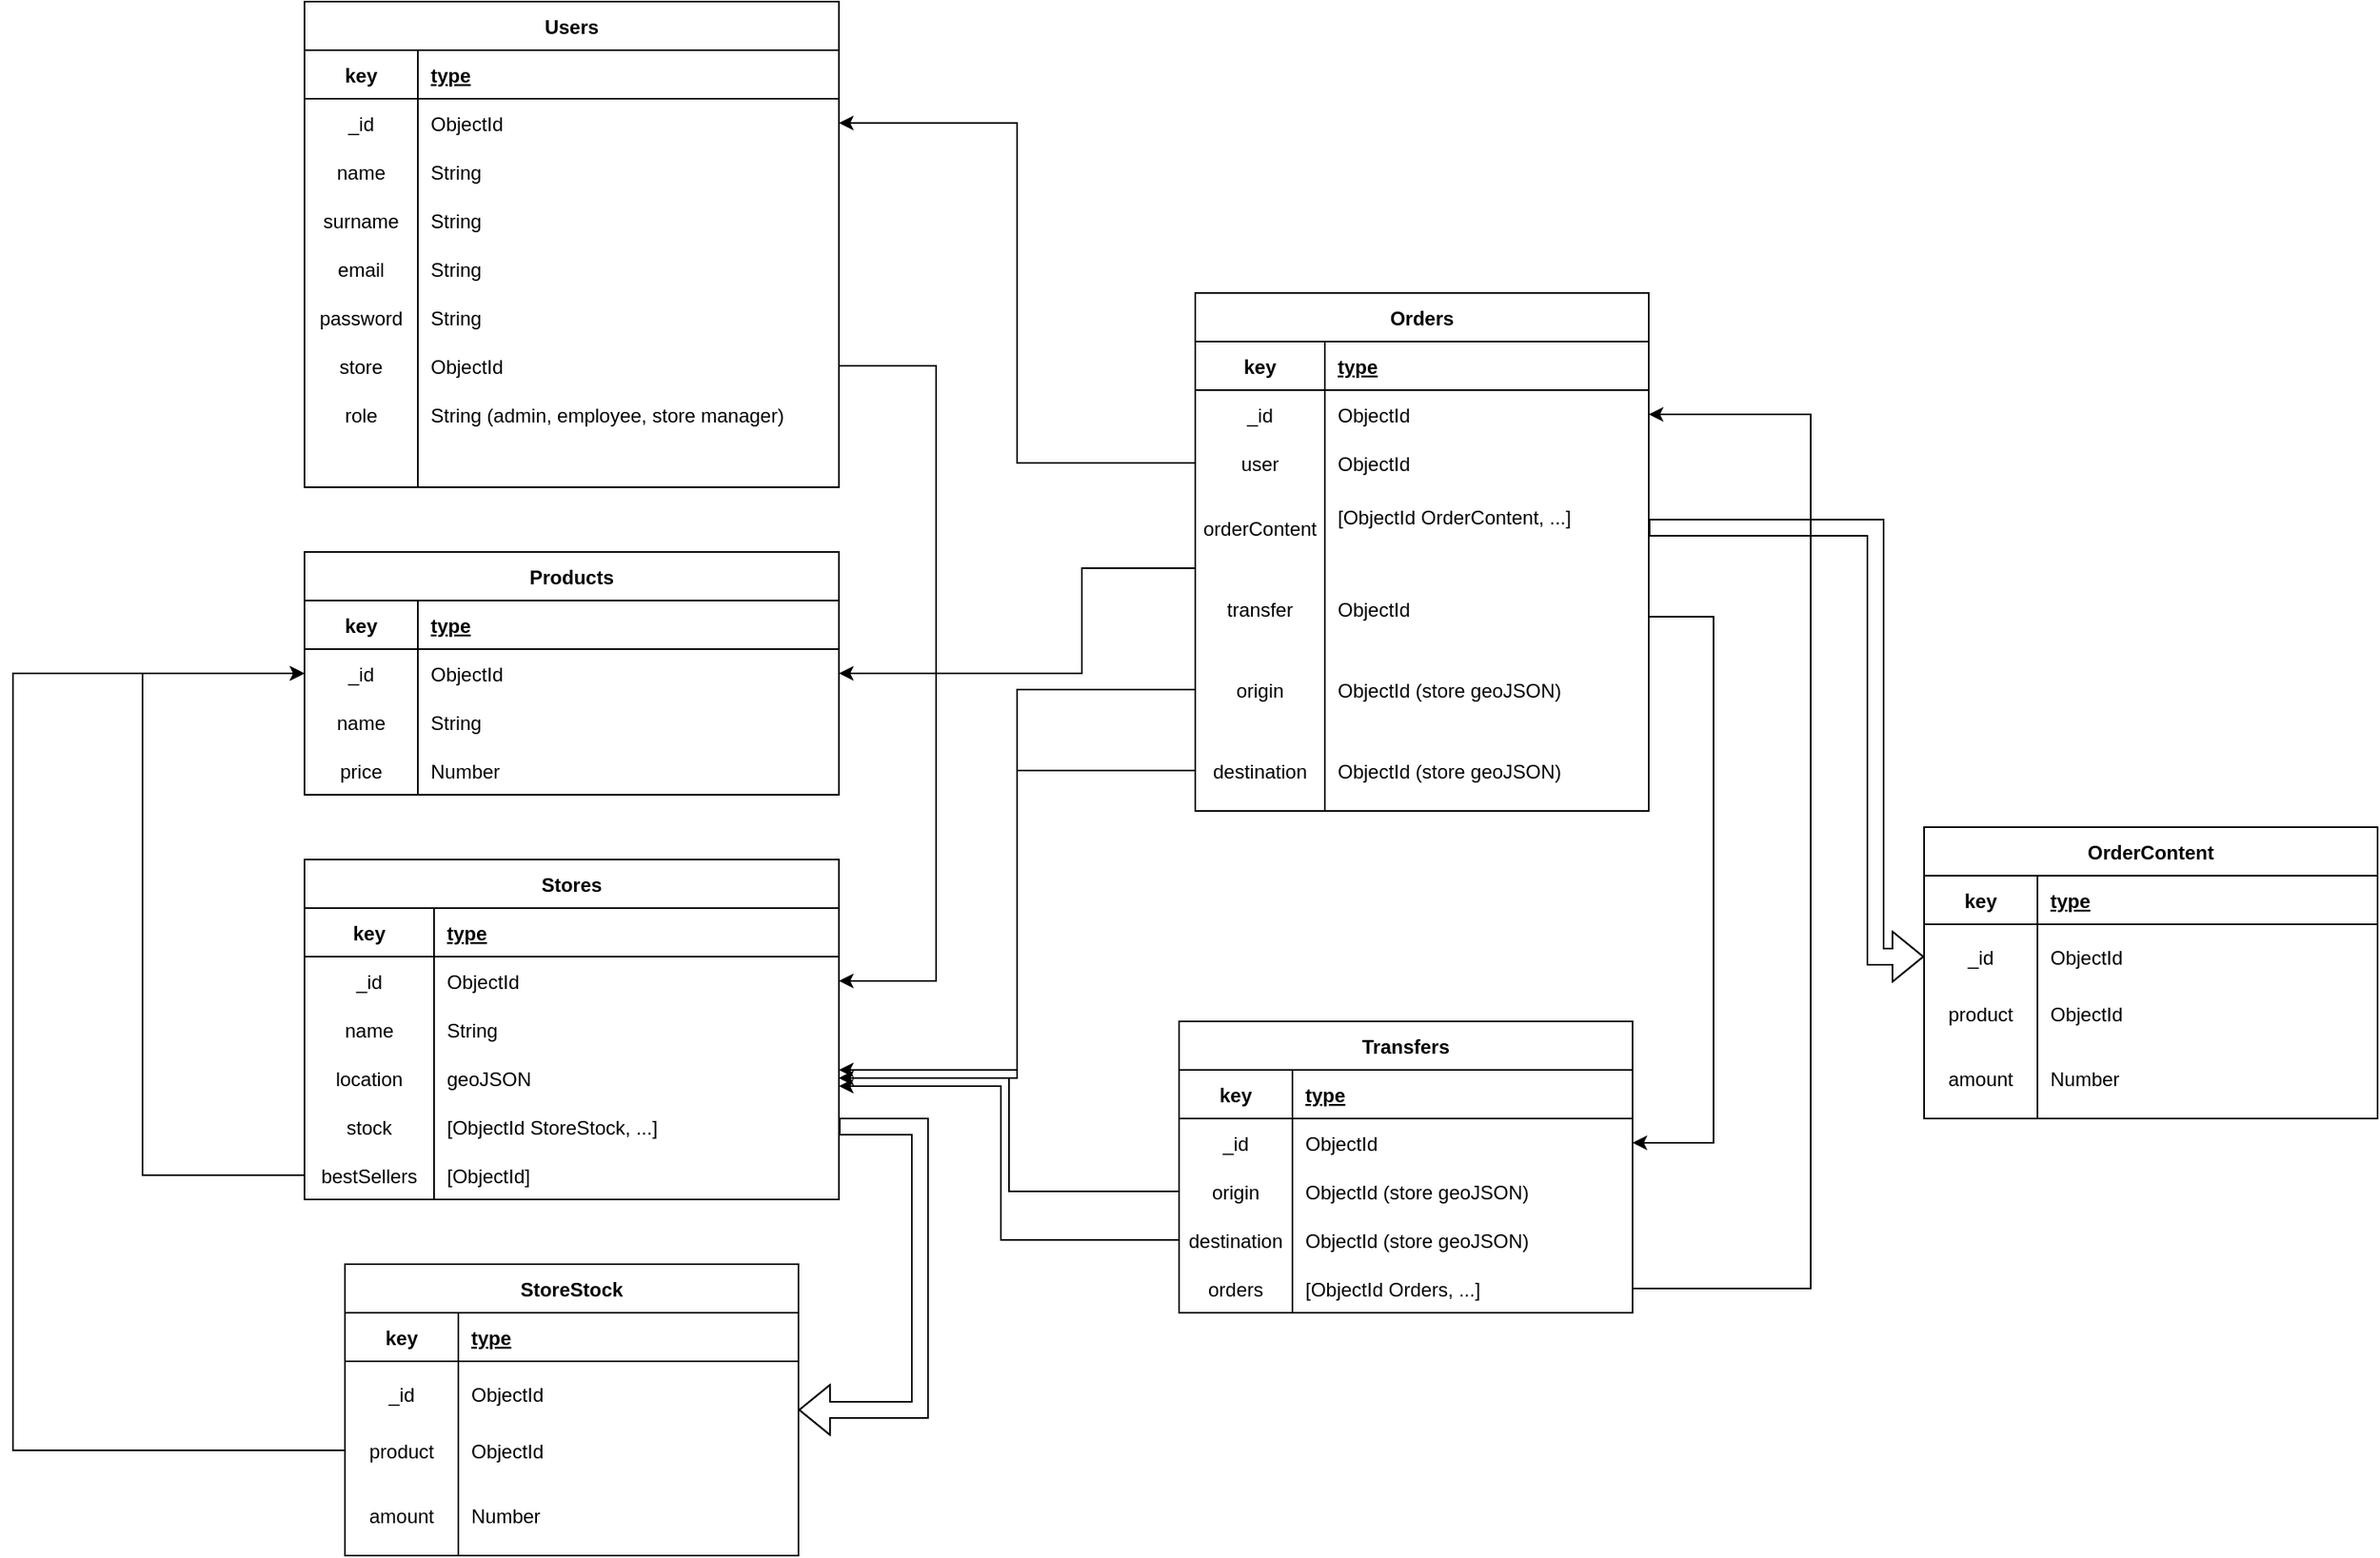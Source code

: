 <mxfile version="16.5.4" type="github">
  <diagram id="SpMdhLTwy9omnsxfasrv" name="Page-1">
    <mxGraphModel dx="1586" dy="1881" grid="1" gridSize="10" guides="1" tooltips="1" connect="1" arrows="1" fold="1" page="1" pageScale="1" pageWidth="1169" pageHeight="827" math="0" shadow="0">
      <root>
        <mxCell id="0" />
        <mxCell id="1" parent="0" />
        <mxCell id="GjSINcLnEcQZs0mC8xLT-1" value="Products" style="shape=table;startSize=30;container=1;collapsible=1;childLayout=tableLayout;fixedRows=1;rowLines=0;fontStyle=1;align=center;resizeLast=1;" parent="1" vertex="1">
          <mxGeometry x="270" y="330" width="330" height="150" as="geometry" />
        </mxCell>
        <mxCell id="GjSINcLnEcQZs0mC8xLT-2" value="" style="shape=tableRow;horizontal=0;startSize=0;swimlaneHead=0;swimlaneBody=0;fillColor=none;collapsible=0;dropTarget=0;points=[[0,0.5],[1,0.5]];portConstraint=eastwest;top=0;left=0;right=0;bottom=1;" parent="GjSINcLnEcQZs0mC8xLT-1" vertex="1">
          <mxGeometry y="30" width="330" height="30" as="geometry" />
        </mxCell>
        <mxCell id="GjSINcLnEcQZs0mC8xLT-3" value="key" style="shape=partialRectangle;connectable=0;fillColor=none;top=0;left=0;bottom=0;right=0;fontStyle=1;overflow=hidden;" parent="GjSINcLnEcQZs0mC8xLT-2" vertex="1">
          <mxGeometry width="70" height="30" as="geometry">
            <mxRectangle width="70" height="30" as="alternateBounds" />
          </mxGeometry>
        </mxCell>
        <mxCell id="GjSINcLnEcQZs0mC8xLT-4" value="type" style="shape=partialRectangle;connectable=0;fillColor=none;top=0;left=0;bottom=0;right=0;align=left;spacingLeft=6;fontStyle=5;overflow=hidden;" parent="GjSINcLnEcQZs0mC8xLT-2" vertex="1">
          <mxGeometry x="70" width="260" height="30" as="geometry">
            <mxRectangle width="260" height="30" as="alternateBounds" />
          </mxGeometry>
        </mxCell>
        <mxCell id="GjSINcLnEcQZs0mC8xLT-11" value="" style="shape=tableRow;horizontal=0;startSize=0;swimlaneHead=0;swimlaneBody=0;fillColor=none;collapsible=0;dropTarget=0;points=[[0,0.5],[1,0.5]];portConstraint=eastwest;top=0;left=0;right=0;bottom=0;" parent="GjSINcLnEcQZs0mC8xLT-1" vertex="1">
          <mxGeometry y="60" width="330" height="30" as="geometry" />
        </mxCell>
        <mxCell id="GjSINcLnEcQZs0mC8xLT-12" value="_id" style="shape=partialRectangle;connectable=0;fillColor=none;top=0;left=0;bottom=0;right=0;editable=1;overflow=hidden;" parent="GjSINcLnEcQZs0mC8xLT-11" vertex="1">
          <mxGeometry width="70" height="30" as="geometry">
            <mxRectangle width="70" height="30" as="alternateBounds" />
          </mxGeometry>
        </mxCell>
        <mxCell id="GjSINcLnEcQZs0mC8xLT-13" value="ObjectId" style="shape=partialRectangle;connectable=0;fillColor=none;top=0;left=0;bottom=0;right=0;align=left;spacingLeft=6;overflow=hidden;" parent="GjSINcLnEcQZs0mC8xLT-11" vertex="1">
          <mxGeometry x="70" width="260" height="30" as="geometry">
            <mxRectangle width="260" height="30" as="alternateBounds" />
          </mxGeometry>
        </mxCell>
        <mxCell id="GjSINcLnEcQZs0mC8xLT-5" value="" style="shape=tableRow;horizontal=0;startSize=0;swimlaneHead=0;swimlaneBody=0;fillColor=none;collapsible=0;dropTarget=0;points=[[0,0.5],[1,0.5]];portConstraint=eastwest;top=0;left=0;right=0;bottom=0;" parent="GjSINcLnEcQZs0mC8xLT-1" vertex="1">
          <mxGeometry y="90" width="330" height="30" as="geometry" />
        </mxCell>
        <mxCell id="GjSINcLnEcQZs0mC8xLT-6" value="name" style="shape=partialRectangle;connectable=0;fillColor=none;top=0;left=0;bottom=0;right=0;editable=1;overflow=hidden;" parent="GjSINcLnEcQZs0mC8xLT-5" vertex="1">
          <mxGeometry width="70" height="30" as="geometry">
            <mxRectangle width="70" height="30" as="alternateBounds" />
          </mxGeometry>
        </mxCell>
        <mxCell id="GjSINcLnEcQZs0mC8xLT-7" value="String" style="shape=partialRectangle;connectable=0;fillColor=none;top=0;left=0;bottom=0;right=0;align=left;spacingLeft=6;overflow=hidden;" parent="GjSINcLnEcQZs0mC8xLT-5" vertex="1">
          <mxGeometry x="70" width="260" height="30" as="geometry">
            <mxRectangle width="260" height="30" as="alternateBounds" />
          </mxGeometry>
        </mxCell>
        <mxCell id="GjSINcLnEcQZs0mC8xLT-8" value="" style="shape=tableRow;horizontal=0;startSize=0;swimlaneHead=0;swimlaneBody=0;fillColor=none;collapsible=0;dropTarget=0;points=[[0,0.5],[1,0.5]];portConstraint=eastwest;top=0;left=0;right=0;bottom=0;" parent="GjSINcLnEcQZs0mC8xLT-1" vertex="1">
          <mxGeometry y="120" width="330" height="30" as="geometry" />
        </mxCell>
        <mxCell id="GjSINcLnEcQZs0mC8xLT-9" value="price" style="shape=partialRectangle;connectable=0;fillColor=none;top=0;left=0;bottom=0;right=0;editable=1;overflow=hidden;" parent="GjSINcLnEcQZs0mC8xLT-8" vertex="1">
          <mxGeometry width="70" height="30" as="geometry">
            <mxRectangle width="70" height="30" as="alternateBounds" />
          </mxGeometry>
        </mxCell>
        <mxCell id="GjSINcLnEcQZs0mC8xLT-10" value="Number" style="shape=partialRectangle;connectable=0;fillColor=none;top=0;left=0;bottom=0;right=0;align=left;spacingLeft=6;overflow=hidden;" parent="GjSINcLnEcQZs0mC8xLT-8" vertex="1">
          <mxGeometry x="70" width="260" height="30" as="geometry">
            <mxRectangle width="260" height="30" as="alternateBounds" />
          </mxGeometry>
        </mxCell>
        <mxCell id="GjSINcLnEcQZs0mC8xLT-28" value="Stores" style="shape=table;startSize=30;container=1;collapsible=1;childLayout=tableLayout;fixedRows=1;rowLines=0;fontStyle=1;align=center;resizeLast=1;" parent="1" vertex="1">
          <mxGeometry x="270" y="520" width="330" height="210" as="geometry" />
        </mxCell>
        <mxCell id="GjSINcLnEcQZs0mC8xLT-29" value="" style="shape=tableRow;horizontal=0;startSize=0;swimlaneHead=0;swimlaneBody=0;fillColor=none;collapsible=0;dropTarget=0;points=[[0,0.5],[1,0.5]];portConstraint=eastwest;top=0;left=0;right=0;bottom=1;" parent="GjSINcLnEcQZs0mC8xLT-28" vertex="1">
          <mxGeometry y="30" width="330" height="30" as="geometry" />
        </mxCell>
        <mxCell id="GjSINcLnEcQZs0mC8xLT-30" value="key" style="shape=partialRectangle;connectable=0;fillColor=none;top=0;left=0;bottom=0;right=0;fontStyle=1;overflow=hidden;" parent="GjSINcLnEcQZs0mC8xLT-29" vertex="1">
          <mxGeometry width="80.0" height="30" as="geometry">
            <mxRectangle width="80.0" height="30" as="alternateBounds" />
          </mxGeometry>
        </mxCell>
        <mxCell id="GjSINcLnEcQZs0mC8xLT-31" value="type" style="shape=partialRectangle;connectable=0;fillColor=none;top=0;left=0;bottom=0;right=0;align=left;spacingLeft=6;fontStyle=5;overflow=hidden;" parent="GjSINcLnEcQZs0mC8xLT-29" vertex="1">
          <mxGeometry x="80.0" width="250.0" height="30" as="geometry">
            <mxRectangle width="250.0" height="30" as="alternateBounds" />
          </mxGeometry>
        </mxCell>
        <mxCell id="GjSINcLnEcQZs0mC8xLT-41" style="shape=tableRow;horizontal=0;startSize=0;swimlaneHead=0;swimlaneBody=0;fillColor=none;collapsible=0;dropTarget=0;points=[[0,0.5],[1,0.5]];portConstraint=eastwest;top=0;left=0;right=0;bottom=0;" parent="GjSINcLnEcQZs0mC8xLT-28" vertex="1">
          <mxGeometry y="60" width="330" height="30" as="geometry" />
        </mxCell>
        <mxCell id="GjSINcLnEcQZs0mC8xLT-42" value="_id" style="shape=partialRectangle;connectable=0;fillColor=none;top=0;left=0;bottom=0;right=0;editable=1;overflow=hidden;" parent="GjSINcLnEcQZs0mC8xLT-41" vertex="1">
          <mxGeometry width="80.0" height="30" as="geometry">
            <mxRectangle width="80.0" height="30" as="alternateBounds" />
          </mxGeometry>
        </mxCell>
        <mxCell id="GjSINcLnEcQZs0mC8xLT-43" value="ObjectId" style="shape=partialRectangle;connectable=0;fillColor=none;top=0;left=0;bottom=0;right=0;align=left;spacingLeft=6;overflow=hidden;" parent="GjSINcLnEcQZs0mC8xLT-41" vertex="1">
          <mxGeometry x="80.0" width="250.0" height="30" as="geometry">
            <mxRectangle width="250.0" height="30" as="alternateBounds" />
          </mxGeometry>
        </mxCell>
        <mxCell id="GjSINcLnEcQZs0mC8xLT-32" value="" style="shape=tableRow;horizontal=0;startSize=0;swimlaneHead=0;swimlaneBody=0;fillColor=none;collapsible=0;dropTarget=0;points=[[0,0.5],[1,0.5]];portConstraint=eastwest;top=0;left=0;right=0;bottom=0;" parent="GjSINcLnEcQZs0mC8xLT-28" vertex="1">
          <mxGeometry y="90" width="330" height="30" as="geometry" />
        </mxCell>
        <mxCell id="GjSINcLnEcQZs0mC8xLT-33" value="name" style="shape=partialRectangle;connectable=0;fillColor=none;top=0;left=0;bottom=0;right=0;editable=1;overflow=hidden;" parent="GjSINcLnEcQZs0mC8xLT-32" vertex="1">
          <mxGeometry width="80.0" height="30" as="geometry">
            <mxRectangle width="80.0" height="30" as="alternateBounds" />
          </mxGeometry>
        </mxCell>
        <mxCell id="GjSINcLnEcQZs0mC8xLT-34" value="String" style="shape=partialRectangle;connectable=0;fillColor=none;top=0;left=0;bottom=0;right=0;align=left;spacingLeft=6;overflow=hidden;" parent="GjSINcLnEcQZs0mC8xLT-32" vertex="1">
          <mxGeometry x="80.0" width="250.0" height="30" as="geometry">
            <mxRectangle width="250.0" height="30" as="alternateBounds" />
          </mxGeometry>
        </mxCell>
        <mxCell id="GjSINcLnEcQZs0mC8xLT-35" value="" style="shape=tableRow;horizontal=0;startSize=0;swimlaneHead=0;swimlaneBody=0;fillColor=none;collapsible=0;dropTarget=0;points=[[0,0.5],[1,0.5]];portConstraint=eastwest;top=0;left=0;right=0;bottom=0;" parent="GjSINcLnEcQZs0mC8xLT-28" vertex="1">
          <mxGeometry y="120" width="330" height="30" as="geometry" />
        </mxCell>
        <mxCell id="GjSINcLnEcQZs0mC8xLT-36" value="location" style="shape=partialRectangle;connectable=0;fillColor=none;top=0;left=0;bottom=0;right=0;editable=1;overflow=hidden;" parent="GjSINcLnEcQZs0mC8xLT-35" vertex="1">
          <mxGeometry width="80.0" height="30" as="geometry">
            <mxRectangle width="80.0" height="30" as="alternateBounds" />
          </mxGeometry>
        </mxCell>
        <mxCell id="GjSINcLnEcQZs0mC8xLT-37" value="geoJSON" style="shape=partialRectangle;connectable=0;fillColor=none;top=0;left=0;bottom=0;right=0;align=left;spacingLeft=6;overflow=hidden;" parent="GjSINcLnEcQZs0mC8xLT-35" vertex="1">
          <mxGeometry x="80.0" width="250.0" height="30" as="geometry">
            <mxRectangle width="250.0" height="30" as="alternateBounds" />
          </mxGeometry>
        </mxCell>
        <mxCell id="GjSINcLnEcQZs0mC8xLT-38" value="" style="shape=tableRow;horizontal=0;startSize=0;swimlaneHead=0;swimlaneBody=0;fillColor=none;collapsible=0;dropTarget=0;points=[[0,0.5],[1,0.5]];portConstraint=eastwest;top=0;left=0;right=0;bottom=0;" parent="GjSINcLnEcQZs0mC8xLT-28" vertex="1">
          <mxGeometry y="150" width="330" height="30" as="geometry" />
        </mxCell>
        <mxCell id="GjSINcLnEcQZs0mC8xLT-39" value="stock" style="shape=partialRectangle;connectable=0;fillColor=none;top=0;left=0;bottom=0;right=0;editable=1;overflow=hidden;" parent="GjSINcLnEcQZs0mC8xLT-38" vertex="1">
          <mxGeometry width="80.0" height="30" as="geometry">
            <mxRectangle width="80.0" height="30" as="alternateBounds" />
          </mxGeometry>
        </mxCell>
        <mxCell id="GjSINcLnEcQZs0mC8xLT-40" value="[ObjectId StoreStock, ...]" style="shape=partialRectangle;connectable=0;fillColor=none;top=0;left=0;bottom=0;right=0;align=left;spacingLeft=6;overflow=hidden;" parent="GjSINcLnEcQZs0mC8xLT-38" vertex="1">
          <mxGeometry x="80.0" width="250.0" height="30" as="geometry">
            <mxRectangle width="250.0" height="30" as="alternateBounds" />
          </mxGeometry>
        </mxCell>
        <mxCell id="7MJdlBVXgJ2r3p6stwKh-1" style="shape=tableRow;horizontal=0;startSize=0;swimlaneHead=0;swimlaneBody=0;fillColor=none;collapsible=0;dropTarget=0;points=[[0,0.5],[1,0.5]];portConstraint=eastwest;top=0;left=0;right=0;bottom=0;" vertex="1" parent="GjSINcLnEcQZs0mC8xLT-28">
          <mxGeometry y="180" width="330" height="30" as="geometry" />
        </mxCell>
        <mxCell id="7MJdlBVXgJ2r3p6stwKh-2" value="bestSellers" style="shape=partialRectangle;connectable=0;fillColor=none;top=0;left=0;bottom=0;right=0;editable=1;overflow=hidden;" vertex="1" parent="7MJdlBVXgJ2r3p6stwKh-1">
          <mxGeometry width="80.0" height="30" as="geometry">
            <mxRectangle width="80.0" height="30" as="alternateBounds" />
          </mxGeometry>
        </mxCell>
        <mxCell id="7MJdlBVXgJ2r3p6stwKh-3" value="[ObjectId]" style="shape=partialRectangle;connectable=0;fillColor=none;top=0;left=0;bottom=0;right=0;align=left;spacingLeft=6;overflow=hidden;" vertex="1" parent="7MJdlBVXgJ2r3p6stwKh-1">
          <mxGeometry x="80.0" width="250.0" height="30" as="geometry">
            <mxRectangle width="250.0" height="30" as="alternateBounds" />
          </mxGeometry>
        </mxCell>
        <mxCell id="GjSINcLnEcQZs0mC8xLT-50" value="Users" style="shape=table;startSize=30;container=1;collapsible=1;childLayout=tableLayout;fixedRows=1;rowLines=0;fontStyle=1;align=center;resizeLast=1;" parent="1" vertex="1">
          <mxGeometry x="270" y="-10" width="330" height="300" as="geometry" />
        </mxCell>
        <mxCell id="GjSINcLnEcQZs0mC8xLT-51" value="" style="shape=tableRow;horizontal=0;startSize=0;swimlaneHead=0;swimlaneBody=0;fillColor=none;collapsible=0;dropTarget=0;points=[[0,0.5],[1,0.5]];portConstraint=eastwest;top=0;left=0;right=0;bottom=1;" parent="GjSINcLnEcQZs0mC8xLT-50" vertex="1">
          <mxGeometry y="30" width="330" height="30" as="geometry" />
        </mxCell>
        <mxCell id="GjSINcLnEcQZs0mC8xLT-52" value="key" style="shape=partialRectangle;connectable=0;fillColor=none;top=0;left=0;bottom=0;right=0;fontStyle=1;overflow=hidden;" parent="GjSINcLnEcQZs0mC8xLT-51" vertex="1">
          <mxGeometry width="70" height="30" as="geometry">
            <mxRectangle width="70" height="30" as="alternateBounds" />
          </mxGeometry>
        </mxCell>
        <mxCell id="GjSINcLnEcQZs0mC8xLT-53" value="type" style="shape=partialRectangle;connectable=0;fillColor=none;top=0;left=0;bottom=0;right=0;align=left;spacingLeft=6;fontStyle=5;overflow=hidden;" parent="GjSINcLnEcQZs0mC8xLT-51" vertex="1">
          <mxGeometry x="70" width="260" height="30" as="geometry">
            <mxRectangle width="260" height="30" as="alternateBounds" />
          </mxGeometry>
        </mxCell>
        <mxCell id="GjSINcLnEcQZs0mC8xLT-54" value="" style="shape=tableRow;horizontal=0;startSize=0;swimlaneHead=0;swimlaneBody=0;fillColor=none;collapsible=0;dropTarget=0;points=[[0,0.5],[1,0.5]];portConstraint=eastwest;top=0;left=0;right=0;bottom=0;" parent="GjSINcLnEcQZs0mC8xLT-50" vertex="1">
          <mxGeometry y="60" width="330" height="30" as="geometry" />
        </mxCell>
        <mxCell id="GjSINcLnEcQZs0mC8xLT-55" value="_id" style="shape=partialRectangle;connectable=0;fillColor=none;top=0;left=0;bottom=0;right=0;editable=1;overflow=hidden;" parent="GjSINcLnEcQZs0mC8xLT-54" vertex="1">
          <mxGeometry width="70" height="30" as="geometry">
            <mxRectangle width="70" height="30" as="alternateBounds" />
          </mxGeometry>
        </mxCell>
        <mxCell id="GjSINcLnEcQZs0mC8xLT-56" value="ObjectId" style="shape=partialRectangle;connectable=0;fillColor=none;top=0;left=0;bottom=0;right=0;align=left;spacingLeft=6;overflow=hidden;" parent="GjSINcLnEcQZs0mC8xLT-54" vertex="1">
          <mxGeometry x="70" width="260" height="30" as="geometry">
            <mxRectangle width="260" height="30" as="alternateBounds" />
          </mxGeometry>
        </mxCell>
        <mxCell id="GjSINcLnEcQZs0mC8xLT-57" value="" style="shape=tableRow;horizontal=0;startSize=0;swimlaneHead=0;swimlaneBody=0;fillColor=none;collapsible=0;dropTarget=0;points=[[0,0.5],[1,0.5]];portConstraint=eastwest;top=0;left=0;right=0;bottom=0;" parent="GjSINcLnEcQZs0mC8xLT-50" vertex="1">
          <mxGeometry y="90" width="330" height="30" as="geometry" />
        </mxCell>
        <mxCell id="GjSINcLnEcQZs0mC8xLT-58" value="name" style="shape=partialRectangle;connectable=0;fillColor=none;top=0;left=0;bottom=0;right=0;editable=1;overflow=hidden;" parent="GjSINcLnEcQZs0mC8xLT-57" vertex="1">
          <mxGeometry width="70" height="30" as="geometry">
            <mxRectangle width="70" height="30" as="alternateBounds" />
          </mxGeometry>
        </mxCell>
        <mxCell id="GjSINcLnEcQZs0mC8xLT-59" value="String" style="shape=partialRectangle;connectable=0;fillColor=none;top=0;left=0;bottom=0;right=0;align=left;spacingLeft=6;overflow=hidden;" parent="GjSINcLnEcQZs0mC8xLT-57" vertex="1">
          <mxGeometry x="70" width="260" height="30" as="geometry">
            <mxRectangle width="260" height="30" as="alternateBounds" />
          </mxGeometry>
        </mxCell>
        <mxCell id="GjSINcLnEcQZs0mC8xLT-60" value="" style="shape=tableRow;horizontal=0;startSize=0;swimlaneHead=0;swimlaneBody=0;fillColor=none;collapsible=0;dropTarget=0;points=[[0,0.5],[1,0.5]];portConstraint=eastwest;top=0;left=0;right=0;bottom=0;" parent="GjSINcLnEcQZs0mC8xLT-50" vertex="1">
          <mxGeometry y="120" width="330" height="30" as="geometry" />
        </mxCell>
        <mxCell id="GjSINcLnEcQZs0mC8xLT-61" value="surname" style="shape=partialRectangle;connectable=0;fillColor=none;top=0;left=0;bottom=0;right=0;editable=1;overflow=hidden;" parent="GjSINcLnEcQZs0mC8xLT-60" vertex="1">
          <mxGeometry width="70" height="30" as="geometry">
            <mxRectangle width="70" height="30" as="alternateBounds" />
          </mxGeometry>
        </mxCell>
        <mxCell id="GjSINcLnEcQZs0mC8xLT-62" value="String" style="shape=partialRectangle;connectable=0;fillColor=none;top=0;left=0;bottom=0;right=0;align=left;spacingLeft=6;overflow=hidden;" parent="GjSINcLnEcQZs0mC8xLT-60" vertex="1">
          <mxGeometry x="70" width="260" height="30" as="geometry">
            <mxRectangle width="260" height="30" as="alternateBounds" />
          </mxGeometry>
        </mxCell>
        <mxCell id="GjSINcLnEcQZs0mC8xLT-63" style="shape=tableRow;horizontal=0;startSize=0;swimlaneHead=0;swimlaneBody=0;fillColor=none;collapsible=0;dropTarget=0;points=[[0,0.5],[1,0.5]];portConstraint=eastwest;top=0;left=0;right=0;bottom=0;" parent="GjSINcLnEcQZs0mC8xLT-50" vertex="1">
          <mxGeometry y="150" width="330" height="30" as="geometry" />
        </mxCell>
        <mxCell id="GjSINcLnEcQZs0mC8xLT-64" value="email" style="shape=partialRectangle;connectable=0;fillColor=none;top=0;left=0;bottom=0;right=0;editable=1;overflow=hidden;" parent="GjSINcLnEcQZs0mC8xLT-63" vertex="1">
          <mxGeometry width="70" height="30" as="geometry">
            <mxRectangle width="70" height="30" as="alternateBounds" />
          </mxGeometry>
        </mxCell>
        <mxCell id="GjSINcLnEcQZs0mC8xLT-65" value="String" style="shape=partialRectangle;connectable=0;fillColor=none;top=0;left=0;bottom=0;right=0;align=left;spacingLeft=6;overflow=hidden;" parent="GjSINcLnEcQZs0mC8xLT-63" vertex="1">
          <mxGeometry x="70" width="260" height="30" as="geometry">
            <mxRectangle width="260" height="30" as="alternateBounds" />
          </mxGeometry>
        </mxCell>
        <mxCell id="GjSINcLnEcQZs0mC8xLT-66" style="shape=tableRow;horizontal=0;startSize=0;swimlaneHead=0;swimlaneBody=0;fillColor=none;collapsible=0;dropTarget=0;points=[[0,0.5],[1,0.5]];portConstraint=eastwest;top=0;left=0;right=0;bottom=0;" parent="GjSINcLnEcQZs0mC8xLT-50" vertex="1">
          <mxGeometry y="180" width="330" height="30" as="geometry" />
        </mxCell>
        <mxCell id="GjSINcLnEcQZs0mC8xLT-67" value="password" style="shape=partialRectangle;connectable=0;fillColor=none;top=0;left=0;bottom=0;right=0;editable=1;overflow=hidden;" parent="GjSINcLnEcQZs0mC8xLT-66" vertex="1">
          <mxGeometry width="70" height="30" as="geometry">
            <mxRectangle width="70" height="30" as="alternateBounds" />
          </mxGeometry>
        </mxCell>
        <mxCell id="GjSINcLnEcQZs0mC8xLT-68" value="String" style="shape=partialRectangle;connectable=0;fillColor=none;top=0;left=0;bottom=0;right=0;align=left;spacingLeft=6;overflow=hidden;" parent="GjSINcLnEcQZs0mC8xLT-66" vertex="1">
          <mxGeometry x="70" width="260" height="30" as="geometry">
            <mxRectangle width="260" height="30" as="alternateBounds" />
          </mxGeometry>
        </mxCell>
        <mxCell id="GjSINcLnEcQZs0mC8xLT-69" style="shape=tableRow;horizontal=0;startSize=0;swimlaneHead=0;swimlaneBody=0;fillColor=none;collapsible=0;dropTarget=0;points=[[0,0.5],[1,0.5]];portConstraint=eastwest;top=0;left=0;right=0;bottom=0;" parent="GjSINcLnEcQZs0mC8xLT-50" vertex="1">
          <mxGeometry y="210" width="330" height="30" as="geometry" />
        </mxCell>
        <mxCell id="GjSINcLnEcQZs0mC8xLT-70" value="store" style="shape=partialRectangle;connectable=0;fillColor=none;top=0;left=0;bottom=0;right=0;editable=1;overflow=hidden;" parent="GjSINcLnEcQZs0mC8xLT-69" vertex="1">
          <mxGeometry width="70" height="30" as="geometry">
            <mxRectangle width="70" height="30" as="alternateBounds" />
          </mxGeometry>
        </mxCell>
        <mxCell id="GjSINcLnEcQZs0mC8xLT-71" value="ObjectId" style="shape=partialRectangle;connectable=0;fillColor=none;top=0;left=0;bottom=0;right=0;align=left;spacingLeft=6;overflow=hidden;" parent="GjSINcLnEcQZs0mC8xLT-69" vertex="1">
          <mxGeometry x="70" width="260" height="30" as="geometry">
            <mxRectangle width="260" height="30" as="alternateBounds" />
          </mxGeometry>
        </mxCell>
        <mxCell id="GjSINcLnEcQZs0mC8xLT-97" style="shape=tableRow;horizontal=0;startSize=0;swimlaneHead=0;swimlaneBody=0;fillColor=none;collapsible=0;dropTarget=0;points=[[0,0.5],[1,0.5]];portConstraint=eastwest;top=0;left=0;right=0;bottom=0;" parent="GjSINcLnEcQZs0mC8xLT-50" vertex="1">
          <mxGeometry y="240" width="330" height="30" as="geometry" />
        </mxCell>
        <mxCell id="GjSINcLnEcQZs0mC8xLT-98" value="role" style="shape=partialRectangle;connectable=0;fillColor=none;top=0;left=0;bottom=0;right=0;editable=1;overflow=hidden;" parent="GjSINcLnEcQZs0mC8xLT-97" vertex="1">
          <mxGeometry width="70" height="30" as="geometry">
            <mxRectangle width="70" height="30" as="alternateBounds" />
          </mxGeometry>
        </mxCell>
        <mxCell id="GjSINcLnEcQZs0mC8xLT-99" value="String (admin, employee, store manager)" style="shape=partialRectangle;connectable=0;fillColor=none;top=0;left=0;bottom=0;right=0;align=left;spacingLeft=6;overflow=hidden;" parent="GjSINcLnEcQZs0mC8xLT-97" vertex="1">
          <mxGeometry x="70" width="260" height="30" as="geometry">
            <mxRectangle width="260" height="30" as="alternateBounds" />
          </mxGeometry>
        </mxCell>
        <mxCell id="GjSINcLnEcQZs0mC8xLT-94" style="shape=tableRow;horizontal=0;startSize=0;swimlaneHead=0;swimlaneBody=0;fillColor=none;collapsible=0;dropTarget=0;points=[[0,0.5],[1,0.5]];portConstraint=eastwest;top=0;left=0;right=0;bottom=0;" parent="GjSINcLnEcQZs0mC8xLT-50" vertex="1">
          <mxGeometry y="270" width="330" height="30" as="geometry" />
        </mxCell>
        <mxCell id="GjSINcLnEcQZs0mC8xLT-95" value="" style="shape=partialRectangle;connectable=0;fillColor=none;top=0;left=0;bottom=0;right=0;editable=1;overflow=hidden;" parent="GjSINcLnEcQZs0mC8xLT-94" vertex="1">
          <mxGeometry width="70" height="30" as="geometry">
            <mxRectangle width="70" height="30" as="alternateBounds" />
          </mxGeometry>
        </mxCell>
        <mxCell id="GjSINcLnEcQZs0mC8xLT-96" value="" style="shape=partialRectangle;connectable=0;fillColor=none;top=0;left=0;bottom=0;right=0;align=left;spacingLeft=6;overflow=hidden;" parent="GjSINcLnEcQZs0mC8xLT-94" vertex="1">
          <mxGeometry x="70" width="260" height="30" as="geometry">
            <mxRectangle width="260" height="30" as="alternateBounds" />
          </mxGeometry>
        </mxCell>
        <mxCell id="GjSINcLnEcQZs0mC8xLT-72" value="Orders" style="shape=table;startSize=30;container=1;collapsible=1;childLayout=tableLayout;fixedRows=1;rowLines=0;fontStyle=1;align=center;resizeLast=1;" parent="1" vertex="1">
          <mxGeometry x="820" y="170" width="280" height="320" as="geometry" />
        </mxCell>
        <mxCell id="GjSINcLnEcQZs0mC8xLT-73" value="" style="shape=tableRow;horizontal=0;startSize=0;swimlaneHead=0;swimlaneBody=0;fillColor=none;collapsible=0;dropTarget=0;points=[[0,0.5],[1,0.5]];portConstraint=eastwest;top=0;left=0;right=0;bottom=1;" parent="GjSINcLnEcQZs0mC8xLT-72" vertex="1">
          <mxGeometry y="30" width="280" height="30" as="geometry" />
        </mxCell>
        <mxCell id="GjSINcLnEcQZs0mC8xLT-74" value="key" style="shape=partialRectangle;connectable=0;fillColor=none;top=0;left=0;bottom=0;right=0;fontStyle=1;overflow=hidden;" parent="GjSINcLnEcQZs0mC8xLT-73" vertex="1">
          <mxGeometry width="80" height="30" as="geometry">
            <mxRectangle width="80" height="30" as="alternateBounds" />
          </mxGeometry>
        </mxCell>
        <mxCell id="GjSINcLnEcQZs0mC8xLT-75" value="type" style="shape=partialRectangle;connectable=0;fillColor=none;top=0;left=0;bottom=0;right=0;align=left;spacingLeft=6;fontStyle=5;overflow=hidden;" parent="GjSINcLnEcQZs0mC8xLT-73" vertex="1">
          <mxGeometry x="80" width="200" height="30" as="geometry">
            <mxRectangle width="200" height="30" as="alternateBounds" />
          </mxGeometry>
        </mxCell>
        <mxCell id="GjSINcLnEcQZs0mC8xLT-76" style="shape=tableRow;horizontal=0;startSize=0;swimlaneHead=0;swimlaneBody=0;fillColor=none;collapsible=0;dropTarget=0;points=[[0,0.5],[1,0.5]];portConstraint=eastwest;top=0;left=0;right=0;bottom=0;" parent="GjSINcLnEcQZs0mC8xLT-72" vertex="1">
          <mxGeometry y="60" width="280" height="30" as="geometry" />
        </mxCell>
        <mxCell id="GjSINcLnEcQZs0mC8xLT-77" value="_id" style="shape=partialRectangle;connectable=0;fillColor=none;top=0;left=0;bottom=0;right=0;editable=1;overflow=hidden;" parent="GjSINcLnEcQZs0mC8xLT-76" vertex="1">
          <mxGeometry width="80" height="30" as="geometry">
            <mxRectangle width="80" height="30" as="alternateBounds" />
          </mxGeometry>
        </mxCell>
        <mxCell id="GjSINcLnEcQZs0mC8xLT-78" value="ObjectId" style="shape=partialRectangle;connectable=0;fillColor=none;top=0;left=0;bottom=0;right=0;align=left;spacingLeft=6;overflow=hidden;" parent="GjSINcLnEcQZs0mC8xLT-76" vertex="1">
          <mxGeometry x="80" width="200" height="30" as="geometry">
            <mxRectangle width="200" height="30" as="alternateBounds" />
          </mxGeometry>
        </mxCell>
        <mxCell id="GjSINcLnEcQZs0mC8xLT-128" style="shape=tableRow;horizontal=0;startSize=0;swimlaneHead=0;swimlaneBody=0;fillColor=none;collapsible=0;dropTarget=0;points=[[0,0.5],[1,0.5]];portConstraint=eastwest;top=0;left=0;right=0;bottom=0;" parent="GjSINcLnEcQZs0mC8xLT-72" vertex="1">
          <mxGeometry y="90" width="280" height="30" as="geometry" />
        </mxCell>
        <mxCell id="GjSINcLnEcQZs0mC8xLT-129" value="user" style="shape=partialRectangle;connectable=0;fillColor=none;top=0;left=0;bottom=0;right=0;editable=1;overflow=hidden;" parent="GjSINcLnEcQZs0mC8xLT-128" vertex="1">
          <mxGeometry width="80" height="30" as="geometry">
            <mxRectangle width="80" height="30" as="alternateBounds" />
          </mxGeometry>
        </mxCell>
        <mxCell id="GjSINcLnEcQZs0mC8xLT-130" value="ObjectId" style="shape=partialRectangle;connectable=0;fillColor=none;top=0;left=0;bottom=0;right=0;align=left;spacingLeft=6;overflow=hidden;" parent="GjSINcLnEcQZs0mC8xLT-128" vertex="1">
          <mxGeometry x="80" width="200" height="30" as="geometry">
            <mxRectangle width="200" height="30" as="alternateBounds" />
          </mxGeometry>
        </mxCell>
        <mxCell id="GjSINcLnEcQZs0mC8xLT-85" value="" style="shape=tableRow;horizontal=0;startSize=0;swimlaneHead=0;swimlaneBody=0;fillColor=none;collapsible=0;dropTarget=0;points=[[0,0.5],[1,0.5]];portConstraint=eastwest;top=0;left=0;right=0;bottom=0;" parent="GjSINcLnEcQZs0mC8xLT-72" vertex="1">
          <mxGeometry y="120" width="280" height="50" as="geometry" />
        </mxCell>
        <mxCell id="GjSINcLnEcQZs0mC8xLT-86" value="orderContent" style="shape=partialRectangle;connectable=0;fillColor=none;top=0;left=0;bottom=0;right=0;editable=1;overflow=hidden;" parent="GjSINcLnEcQZs0mC8xLT-85" vertex="1">
          <mxGeometry width="80" height="50" as="geometry">
            <mxRectangle width="80" height="50" as="alternateBounds" />
          </mxGeometry>
        </mxCell>
        <mxCell id="GjSINcLnEcQZs0mC8xLT-87" value="[ObjectId OrderContent, ...]&#xa;" style="shape=partialRectangle;connectable=0;fillColor=none;top=0;left=0;bottom=0;right=0;align=left;spacingLeft=6;overflow=hidden;" parent="GjSINcLnEcQZs0mC8xLT-85" vertex="1">
          <mxGeometry x="80" width="200" height="50" as="geometry">
            <mxRectangle width="200" height="50" as="alternateBounds" />
          </mxGeometry>
        </mxCell>
        <mxCell id="GjSINcLnEcQZs0mC8xLT-88" style="shape=tableRow;horizontal=0;startSize=0;swimlaneHead=0;swimlaneBody=0;fillColor=none;collapsible=0;dropTarget=0;points=[[0,0.5],[1,0.5]];portConstraint=eastwest;top=0;left=0;right=0;bottom=0;" parent="GjSINcLnEcQZs0mC8xLT-72" vertex="1">
          <mxGeometry y="170" width="280" height="50" as="geometry" />
        </mxCell>
        <mxCell id="GjSINcLnEcQZs0mC8xLT-89" value="transfer" style="shape=partialRectangle;connectable=0;fillColor=none;top=0;left=0;bottom=0;right=0;editable=1;overflow=hidden;" parent="GjSINcLnEcQZs0mC8xLT-88" vertex="1">
          <mxGeometry width="80" height="50" as="geometry">
            <mxRectangle width="80" height="50" as="alternateBounds" />
          </mxGeometry>
        </mxCell>
        <mxCell id="GjSINcLnEcQZs0mC8xLT-90" value="ObjectId" style="shape=partialRectangle;connectable=0;fillColor=none;top=0;left=0;bottom=0;right=0;align=left;spacingLeft=6;overflow=hidden;" parent="GjSINcLnEcQZs0mC8xLT-88" vertex="1">
          <mxGeometry x="80" width="200" height="50" as="geometry">
            <mxRectangle width="200" height="50" as="alternateBounds" />
          </mxGeometry>
        </mxCell>
        <mxCell id="7MJdlBVXgJ2r3p6stwKh-30" style="shape=tableRow;horizontal=0;startSize=0;swimlaneHead=0;swimlaneBody=0;fillColor=none;collapsible=0;dropTarget=0;points=[[0,0.5],[1,0.5]];portConstraint=eastwest;top=0;left=0;right=0;bottom=0;" vertex="1" parent="GjSINcLnEcQZs0mC8xLT-72">
          <mxGeometry y="220" width="280" height="50" as="geometry" />
        </mxCell>
        <mxCell id="7MJdlBVXgJ2r3p6stwKh-31" value="origin" style="shape=partialRectangle;connectable=0;fillColor=none;top=0;left=0;bottom=0;right=0;editable=1;overflow=hidden;" vertex="1" parent="7MJdlBVXgJ2r3p6stwKh-30">
          <mxGeometry width="80" height="50" as="geometry">
            <mxRectangle width="80" height="50" as="alternateBounds" />
          </mxGeometry>
        </mxCell>
        <mxCell id="7MJdlBVXgJ2r3p6stwKh-32" value="ObjectId (store geoJSON)" style="shape=partialRectangle;connectable=0;fillColor=none;top=0;left=0;bottom=0;right=0;align=left;spacingLeft=6;overflow=hidden;" vertex="1" parent="7MJdlBVXgJ2r3p6stwKh-30">
          <mxGeometry x="80" width="200" height="50" as="geometry">
            <mxRectangle width="200" height="50" as="alternateBounds" />
          </mxGeometry>
        </mxCell>
        <mxCell id="7MJdlBVXgJ2r3p6stwKh-27" style="shape=tableRow;horizontal=0;startSize=0;swimlaneHead=0;swimlaneBody=0;fillColor=none;collapsible=0;dropTarget=0;points=[[0,0.5],[1,0.5]];portConstraint=eastwest;top=0;left=0;right=0;bottom=0;" vertex="1" parent="GjSINcLnEcQZs0mC8xLT-72">
          <mxGeometry y="270" width="280" height="50" as="geometry" />
        </mxCell>
        <mxCell id="7MJdlBVXgJ2r3p6stwKh-28" value="destination" style="shape=partialRectangle;connectable=0;fillColor=none;top=0;left=0;bottom=0;right=0;editable=1;overflow=hidden;" vertex="1" parent="7MJdlBVXgJ2r3p6stwKh-27">
          <mxGeometry width="80" height="50" as="geometry">
            <mxRectangle width="80" height="50" as="alternateBounds" />
          </mxGeometry>
        </mxCell>
        <mxCell id="7MJdlBVXgJ2r3p6stwKh-29" value="ObjectId (store geoJSON)" style="shape=partialRectangle;connectable=0;fillColor=none;top=0;left=0;bottom=0;right=0;align=left;spacingLeft=6;overflow=hidden;" vertex="1" parent="7MJdlBVXgJ2r3p6stwKh-27">
          <mxGeometry x="80" width="200" height="50" as="geometry">
            <mxRectangle width="200" height="50" as="alternateBounds" />
          </mxGeometry>
        </mxCell>
        <mxCell id="GjSINcLnEcQZs0mC8xLT-100" value="Transfers" style="shape=table;startSize=30;container=1;collapsible=1;childLayout=tableLayout;fixedRows=1;rowLines=0;fontStyle=1;align=center;resizeLast=1;" parent="1" vertex="1">
          <mxGeometry x="810" y="620" width="280" height="180" as="geometry" />
        </mxCell>
        <mxCell id="GjSINcLnEcQZs0mC8xLT-101" value="" style="shape=tableRow;horizontal=0;startSize=0;swimlaneHead=0;swimlaneBody=0;fillColor=none;collapsible=0;dropTarget=0;points=[[0,0.5],[1,0.5]];portConstraint=eastwest;top=0;left=0;right=0;bottom=1;" parent="GjSINcLnEcQZs0mC8xLT-100" vertex="1">
          <mxGeometry y="30" width="280" height="30" as="geometry" />
        </mxCell>
        <mxCell id="GjSINcLnEcQZs0mC8xLT-102" value="key" style="shape=partialRectangle;connectable=0;fillColor=none;top=0;left=0;bottom=0;right=0;fontStyle=1;overflow=hidden;" parent="GjSINcLnEcQZs0mC8xLT-101" vertex="1">
          <mxGeometry width="70" height="30" as="geometry">
            <mxRectangle width="70" height="30" as="alternateBounds" />
          </mxGeometry>
        </mxCell>
        <mxCell id="GjSINcLnEcQZs0mC8xLT-103" value="type" style="shape=partialRectangle;connectable=0;fillColor=none;top=0;left=0;bottom=0;right=0;align=left;spacingLeft=6;fontStyle=5;overflow=hidden;" parent="GjSINcLnEcQZs0mC8xLT-101" vertex="1">
          <mxGeometry x="70" width="210" height="30" as="geometry">
            <mxRectangle width="210" height="30" as="alternateBounds" />
          </mxGeometry>
        </mxCell>
        <mxCell id="GjSINcLnEcQZs0mC8xLT-104" value="" style="shape=tableRow;horizontal=0;startSize=0;swimlaneHead=0;swimlaneBody=0;fillColor=none;collapsible=0;dropTarget=0;points=[[0,0.5],[1,0.5]];portConstraint=eastwest;top=0;left=0;right=0;bottom=0;" parent="GjSINcLnEcQZs0mC8xLT-100" vertex="1">
          <mxGeometry y="60" width="280" height="30" as="geometry" />
        </mxCell>
        <mxCell id="GjSINcLnEcQZs0mC8xLT-105" value="_id" style="shape=partialRectangle;connectable=0;fillColor=none;top=0;left=0;bottom=0;right=0;editable=1;overflow=hidden;" parent="GjSINcLnEcQZs0mC8xLT-104" vertex="1">
          <mxGeometry width="70" height="30" as="geometry">
            <mxRectangle width="70" height="30" as="alternateBounds" />
          </mxGeometry>
        </mxCell>
        <mxCell id="GjSINcLnEcQZs0mC8xLT-106" value="ObjectId" style="shape=partialRectangle;connectable=0;fillColor=none;top=0;left=0;bottom=0;right=0;align=left;spacingLeft=6;overflow=hidden;" parent="GjSINcLnEcQZs0mC8xLT-104" vertex="1">
          <mxGeometry x="70" width="210" height="30" as="geometry">
            <mxRectangle width="210" height="30" as="alternateBounds" />
          </mxGeometry>
        </mxCell>
        <mxCell id="GjSINcLnEcQZs0mC8xLT-116" style="shape=tableRow;horizontal=0;startSize=0;swimlaneHead=0;swimlaneBody=0;fillColor=none;collapsible=0;dropTarget=0;points=[[0,0.5],[1,0.5]];portConstraint=eastwest;top=0;left=0;right=0;bottom=0;" parent="GjSINcLnEcQZs0mC8xLT-100" vertex="1">
          <mxGeometry y="90" width="280" height="30" as="geometry" />
        </mxCell>
        <mxCell id="GjSINcLnEcQZs0mC8xLT-117" value="origin" style="shape=partialRectangle;connectable=0;fillColor=none;top=0;left=0;bottom=0;right=0;editable=1;overflow=hidden;" parent="GjSINcLnEcQZs0mC8xLT-116" vertex="1">
          <mxGeometry width="70" height="30" as="geometry">
            <mxRectangle width="70" height="30" as="alternateBounds" />
          </mxGeometry>
        </mxCell>
        <mxCell id="GjSINcLnEcQZs0mC8xLT-118" value="ObjectId (store geoJSON)" style="shape=partialRectangle;connectable=0;fillColor=none;top=0;left=0;bottom=0;right=0;align=left;spacingLeft=6;overflow=hidden;" parent="GjSINcLnEcQZs0mC8xLT-116" vertex="1">
          <mxGeometry x="70" width="210" height="30" as="geometry">
            <mxRectangle width="210" height="30" as="alternateBounds" />
          </mxGeometry>
        </mxCell>
        <mxCell id="GjSINcLnEcQZs0mC8xLT-119" style="shape=tableRow;horizontal=0;startSize=0;swimlaneHead=0;swimlaneBody=0;fillColor=none;collapsible=0;dropTarget=0;points=[[0,0.5],[1,0.5]];portConstraint=eastwest;top=0;left=0;right=0;bottom=0;" parent="GjSINcLnEcQZs0mC8xLT-100" vertex="1">
          <mxGeometry y="120" width="280" height="30" as="geometry" />
        </mxCell>
        <mxCell id="GjSINcLnEcQZs0mC8xLT-120" value="destination" style="shape=partialRectangle;connectable=0;fillColor=none;top=0;left=0;bottom=0;right=0;editable=1;overflow=hidden;" parent="GjSINcLnEcQZs0mC8xLT-119" vertex="1">
          <mxGeometry width="70" height="30" as="geometry">
            <mxRectangle width="70" height="30" as="alternateBounds" />
          </mxGeometry>
        </mxCell>
        <mxCell id="GjSINcLnEcQZs0mC8xLT-121" value="ObjectId (store geoJSON)" style="shape=partialRectangle;connectable=0;fillColor=none;top=0;left=0;bottom=0;right=0;align=left;spacingLeft=6;overflow=hidden;" parent="GjSINcLnEcQZs0mC8xLT-119" vertex="1">
          <mxGeometry x="70" width="210" height="30" as="geometry">
            <mxRectangle width="210" height="30" as="alternateBounds" />
          </mxGeometry>
        </mxCell>
        <mxCell id="GjSINcLnEcQZs0mC8xLT-122" style="shape=tableRow;horizontal=0;startSize=0;swimlaneHead=0;swimlaneBody=0;fillColor=none;collapsible=0;dropTarget=0;points=[[0,0.5],[1,0.5]];portConstraint=eastwest;top=0;left=0;right=0;bottom=0;" parent="GjSINcLnEcQZs0mC8xLT-100" vertex="1">
          <mxGeometry y="150" width="280" height="30" as="geometry" />
        </mxCell>
        <mxCell id="GjSINcLnEcQZs0mC8xLT-123" value="orders" style="shape=partialRectangle;connectable=0;fillColor=none;top=0;left=0;bottom=0;right=0;editable=1;overflow=hidden;" parent="GjSINcLnEcQZs0mC8xLT-122" vertex="1">
          <mxGeometry width="70" height="30" as="geometry">
            <mxRectangle width="70" height="30" as="alternateBounds" />
          </mxGeometry>
        </mxCell>
        <mxCell id="GjSINcLnEcQZs0mC8xLT-124" value="[ObjectId Orders, ...]" style="shape=partialRectangle;connectable=0;fillColor=none;top=0;left=0;bottom=0;right=0;align=left;spacingLeft=6;overflow=hidden;" parent="GjSINcLnEcQZs0mC8xLT-122" vertex="1">
          <mxGeometry x="70" width="210" height="30" as="geometry">
            <mxRectangle width="210" height="30" as="alternateBounds" />
          </mxGeometry>
        </mxCell>
        <mxCell id="GjSINcLnEcQZs0mC8xLT-131" value="OrderContent" style="shape=table;startSize=30;container=1;collapsible=1;childLayout=tableLayout;fixedRows=1;rowLines=0;fontStyle=1;align=center;resizeLast=1;" parent="1" vertex="1">
          <mxGeometry x="1270" y="500" width="280" height="180" as="geometry" />
        </mxCell>
        <mxCell id="GjSINcLnEcQZs0mC8xLT-132" value="" style="shape=tableRow;horizontal=0;startSize=0;swimlaneHead=0;swimlaneBody=0;fillColor=none;collapsible=0;dropTarget=0;points=[[0,0.5],[1,0.5]];portConstraint=eastwest;top=0;left=0;right=0;bottom=1;" parent="GjSINcLnEcQZs0mC8xLT-131" vertex="1">
          <mxGeometry y="30" width="280" height="30" as="geometry" />
        </mxCell>
        <mxCell id="GjSINcLnEcQZs0mC8xLT-133" value="key" style="shape=partialRectangle;connectable=0;fillColor=none;top=0;left=0;bottom=0;right=0;fontStyle=1;overflow=hidden;" parent="GjSINcLnEcQZs0mC8xLT-132" vertex="1">
          <mxGeometry width="70" height="30" as="geometry">
            <mxRectangle width="70" height="30" as="alternateBounds" />
          </mxGeometry>
        </mxCell>
        <mxCell id="GjSINcLnEcQZs0mC8xLT-134" value="type" style="shape=partialRectangle;connectable=0;fillColor=none;top=0;left=0;bottom=0;right=0;align=left;spacingLeft=6;fontStyle=5;overflow=hidden;" parent="GjSINcLnEcQZs0mC8xLT-132" vertex="1">
          <mxGeometry x="70" width="210" height="30" as="geometry">
            <mxRectangle width="210" height="30" as="alternateBounds" />
          </mxGeometry>
        </mxCell>
        <mxCell id="GjSINcLnEcQZs0mC8xLT-135" value="" style="shape=tableRow;horizontal=0;startSize=0;swimlaneHead=0;swimlaneBody=0;fillColor=none;collapsible=0;dropTarget=0;points=[[0,0.5],[1,0.5]];portConstraint=eastwest;top=0;left=0;right=0;bottom=0;" parent="GjSINcLnEcQZs0mC8xLT-131" vertex="1">
          <mxGeometry y="60" width="280" height="40" as="geometry" />
        </mxCell>
        <mxCell id="GjSINcLnEcQZs0mC8xLT-136" value="_id" style="shape=partialRectangle;connectable=0;fillColor=none;top=0;left=0;bottom=0;right=0;editable=1;overflow=hidden;" parent="GjSINcLnEcQZs0mC8xLT-135" vertex="1">
          <mxGeometry width="70" height="40" as="geometry">
            <mxRectangle width="70" height="40" as="alternateBounds" />
          </mxGeometry>
        </mxCell>
        <mxCell id="GjSINcLnEcQZs0mC8xLT-137" value="ObjectId" style="shape=partialRectangle;connectable=0;fillColor=none;top=0;left=0;bottom=0;right=0;align=left;spacingLeft=6;overflow=hidden;" parent="GjSINcLnEcQZs0mC8xLT-135" vertex="1">
          <mxGeometry x="70" width="210" height="40" as="geometry">
            <mxRectangle width="210" height="40" as="alternateBounds" />
          </mxGeometry>
        </mxCell>
        <mxCell id="GjSINcLnEcQZs0mC8xLT-144" style="shape=tableRow;horizontal=0;startSize=0;swimlaneHead=0;swimlaneBody=0;fillColor=none;collapsible=0;dropTarget=0;points=[[0,0.5],[1,0.5]];portConstraint=eastwest;top=0;left=0;right=0;bottom=0;" parent="GjSINcLnEcQZs0mC8xLT-131" vertex="1">
          <mxGeometry y="100" width="280" height="30" as="geometry" />
        </mxCell>
        <mxCell id="GjSINcLnEcQZs0mC8xLT-145" value="product" style="shape=partialRectangle;connectable=0;fillColor=none;top=0;left=0;bottom=0;right=0;editable=1;overflow=hidden;" parent="GjSINcLnEcQZs0mC8xLT-144" vertex="1">
          <mxGeometry width="70" height="30" as="geometry">
            <mxRectangle width="70" height="30" as="alternateBounds" />
          </mxGeometry>
        </mxCell>
        <mxCell id="GjSINcLnEcQZs0mC8xLT-146" value="ObjectId" style="shape=partialRectangle;connectable=0;fillColor=none;top=0;left=0;bottom=0;right=0;align=left;spacingLeft=6;overflow=hidden;" parent="GjSINcLnEcQZs0mC8xLT-144" vertex="1">
          <mxGeometry x="70" width="210" height="30" as="geometry">
            <mxRectangle width="210" height="30" as="alternateBounds" />
          </mxGeometry>
        </mxCell>
        <mxCell id="GjSINcLnEcQZs0mC8xLT-147" style="shape=tableRow;horizontal=0;startSize=0;swimlaneHead=0;swimlaneBody=0;fillColor=none;collapsible=0;dropTarget=0;points=[[0,0.5],[1,0.5]];portConstraint=eastwest;top=0;left=0;right=0;bottom=0;" parent="GjSINcLnEcQZs0mC8xLT-131" vertex="1">
          <mxGeometry y="130" width="280" height="50" as="geometry" />
        </mxCell>
        <mxCell id="GjSINcLnEcQZs0mC8xLT-148" value="amount" style="shape=partialRectangle;connectable=0;fillColor=none;top=0;left=0;bottom=0;right=0;editable=1;overflow=hidden;" parent="GjSINcLnEcQZs0mC8xLT-147" vertex="1">
          <mxGeometry width="70" height="50" as="geometry">
            <mxRectangle width="70" height="50" as="alternateBounds" />
          </mxGeometry>
        </mxCell>
        <mxCell id="GjSINcLnEcQZs0mC8xLT-149" value="Number" style="shape=partialRectangle;connectable=0;fillColor=none;top=0;left=0;bottom=0;right=0;align=left;spacingLeft=6;overflow=hidden;" parent="GjSINcLnEcQZs0mC8xLT-147" vertex="1">
          <mxGeometry x="70" width="210" height="50" as="geometry">
            <mxRectangle width="210" height="50" as="alternateBounds" />
          </mxGeometry>
        </mxCell>
        <mxCell id="GjSINcLnEcQZs0mC8xLT-153" value="StoreStock" style="shape=table;startSize=30;container=1;collapsible=1;childLayout=tableLayout;fixedRows=1;rowLines=0;fontStyle=1;align=center;resizeLast=1;" parent="1" vertex="1">
          <mxGeometry x="295" y="770" width="280" height="180" as="geometry" />
        </mxCell>
        <mxCell id="GjSINcLnEcQZs0mC8xLT-154" value="" style="shape=tableRow;horizontal=0;startSize=0;swimlaneHead=0;swimlaneBody=0;fillColor=none;collapsible=0;dropTarget=0;points=[[0,0.5],[1,0.5]];portConstraint=eastwest;top=0;left=0;right=0;bottom=1;" parent="GjSINcLnEcQZs0mC8xLT-153" vertex="1">
          <mxGeometry y="30" width="280" height="30" as="geometry" />
        </mxCell>
        <mxCell id="GjSINcLnEcQZs0mC8xLT-155" value="key" style="shape=partialRectangle;connectable=0;fillColor=none;top=0;left=0;bottom=0;right=0;fontStyle=1;overflow=hidden;" parent="GjSINcLnEcQZs0mC8xLT-154" vertex="1">
          <mxGeometry width="70" height="30" as="geometry">
            <mxRectangle width="70" height="30" as="alternateBounds" />
          </mxGeometry>
        </mxCell>
        <mxCell id="GjSINcLnEcQZs0mC8xLT-156" value="type" style="shape=partialRectangle;connectable=0;fillColor=none;top=0;left=0;bottom=0;right=0;align=left;spacingLeft=6;fontStyle=5;overflow=hidden;" parent="GjSINcLnEcQZs0mC8xLT-154" vertex="1">
          <mxGeometry x="70" width="210" height="30" as="geometry">
            <mxRectangle width="210" height="30" as="alternateBounds" />
          </mxGeometry>
        </mxCell>
        <mxCell id="GjSINcLnEcQZs0mC8xLT-157" value="" style="shape=tableRow;horizontal=0;startSize=0;swimlaneHead=0;swimlaneBody=0;fillColor=none;collapsible=0;dropTarget=0;points=[[0,0.5],[1,0.5]];portConstraint=eastwest;top=0;left=0;right=0;bottom=0;" parent="GjSINcLnEcQZs0mC8xLT-153" vertex="1">
          <mxGeometry y="60" width="280" height="40" as="geometry" />
        </mxCell>
        <mxCell id="GjSINcLnEcQZs0mC8xLT-158" value="_id" style="shape=partialRectangle;connectable=0;fillColor=none;top=0;left=0;bottom=0;right=0;editable=1;overflow=hidden;" parent="GjSINcLnEcQZs0mC8xLT-157" vertex="1">
          <mxGeometry width="70" height="40" as="geometry">
            <mxRectangle width="70" height="40" as="alternateBounds" />
          </mxGeometry>
        </mxCell>
        <mxCell id="GjSINcLnEcQZs0mC8xLT-159" value="ObjectId" style="shape=partialRectangle;connectable=0;fillColor=none;top=0;left=0;bottom=0;right=0;align=left;spacingLeft=6;overflow=hidden;" parent="GjSINcLnEcQZs0mC8xLT-157" vertex="1">
          <mxGeometry x="70" width="210" height="40" as="geometry">
            <mxRectangle width="210" height="40" as="alternateBounds" />
          </mxGeometry>
        </mxCell>
        <mxCell id="GjSINcLnEcQZs0mC8xLT-160" style="shape=tableRow;horizontal=0;startSize=0;swimlaneHead=0;swimlaneBody=0;fillColor=none;collapsible=0;dropTarget=0;points=[[0,0.5],[1,0.5]];portConstraint=eastwest;top=0;left=0;right=0;bottom=0;" parent="GjSINcLnEcQZs0mC8xLT-153" vertex="1">
          <mxGeometry y="100" width="280" height="30" as="geometry" />
        </mxCell>
        <mxCell id="GjSINcLnEcQZs0mC8xLT-161" value="product" style="shape=partialRectangle;connectable=0;fillColor=none;top=0;left=0;bottom=0;right=0;editable=1;overflow=hidden;" parent="GjSINcLnEcQZs0mC8xLT-160" vertex="1">
          <mxGeometry width="70" height="30" as="geometry">
            <mxRectangle width="70" height="30" as="alternateBounds" />
          </mxGeometry>
        </mxCell>
        <mxCell id="GjSINcLnEcQZs0mC8xLT-162" value="ObjectId" style="shape=partialRectangle;connectable=0;fillColor=none;top=0;left=0;bottom=0;right=0;align=left;spacingLeft=6;overflow=hidden;" parent="GjSINcLnEcQZs0mC8xLT-160" vertex="1">
          <mxGeometry x="70" width="210" height="30" as="geometry">
            <mxRectangle width="210" height="30" as="alternateBounds" />
          </mxGeometry>
        </mxCell>
        <mxCell id="GjSINcLnEcQZs0mC8xLT-163" style="shape=tableRow;horizontal=0;startSize=0;swimlaneHead=0;swimlaneBody=0;fillColor=none;collapsible=0;dropTarget=0;points=[[0,0.5],[1,0.5]];portConstraint=eastwest;top=0;left=0;right=0;bottom=0;" parent="GjSINcLnEcQZs0mC8xLT-153" vertex="1">
          <mxGeometry y="130" width="280" height="50" as="geometry" />
        </mxCell>
        <mxCell id="GjSINcLnEcQZs0mC8xLT-164" value="amount" style="shape=partialRectangle;connectable=0;fillColor=none;top=0;left=0;bottom=0;right=0;editable=1;overflow=hidden;" parent="GjSINcLnEcQZs0mC8xLT-163" vertex="1">
          <mxGeometry width="70" height="50" as="geometry">
            <mxRectangle width="70" height="50" as="alternateBounds" />
          </mxGeometry>
        </mxCell>
        <mxCell id="GjSINcLnEcQZs0mC8xLT-165" value="Number" style="shape=partialRectangle;connectable=0;fillColor=none;top=0;left=0;bottom=0;right=0;align=left;spacingLeft=6;overflow=hidden;" parent="GjSINcLnEcQZs0mC8xLT-163" vertex="1">
          <mxGeometry x="70" width="210" height="50" as="geometry">
            <mxRectangle width="210" height="50" as="alternateBounds" />
          </mxGeometry>
        </mxCell>
        <mxCell id="7MJdlBVXgJ2r3p6stwKh-9" style="edgeStyle=orthogonalEdgeStyle;rounded=0;orthogonalLoop=1;jettySize=auto;html=1;entryX=0;entryY=0.5;entryDx=0;entryDy=0;" edge="1" parent="1" source="7MJdlBVXgJ2r3p6stwKh-1" target="GjSINcLnEcQZs0mC8xLT-11">
          <mxGeometry relative="1" as="geometry">
            <Array as="points">
              <mxPoint x="170" y="715" />
              <mxPoint x="170" y="405" />
            </Array>
          </mxGeometry>
        </mxCell>
        <mxCell id="7MJdlBVXgJ2r3p6stwKh-10" style="edgeStyle=orthogonalEdgeStyle;rounded=0;orthogonalLoop=1;jettySize=auto;html=1;entryX=1;entryY=0.5;entryDx=0;entryDy=0;shape=flexArrow;" edge="1" parent="1" source="GjSINcLnEcQZs0mC8xLT-38" target="GjSINcLnEcQZs0mC8xLT-153">
          <mxGeometry relative="1" as="geometry">
            <Array as="points">
              <mxPoint x="650" y="685" />
              <mxPoint x="650" y="860" />
            </Array>
          </mxGeometry>
        </mxCell>
        <mxCell id="7MJdlBVXgJ2r3p6stwKh-11" style="edgeStyle=orthogonalEdgeStyle;rounded=0;orthogonalLoop=1;jettySize=auto;html=1;entryX=0;entryY=0.5;entryDx=0;entryDy=0;" edge="1" parent="1" source="GjSINcLnEcQZs0mC8xLT-160" target="GjSINcLnEcQZs0mC8xLT-11">
          <mxGeometry relative="1" as="geometry">
            <Array as="points">
              <mxPoint x="90" y="885" />
              <mxPoint x="90" y="405" />
            </Array>
          </mxGeometry>
        </mxCell>
        <mxCell id="7MJdlBVXgJ2r3p6stwKh-12" style="edgeStyle=orthogonalEdgeStyle;rounded=0;orthogonalLoop=1;jettySize=auto;html=1;entryX=1;entryY=0.5;entryDx=0;entryDy=0;" edge="1" parent="1" source="GjSINcLnEcQZs0mC8xLT-69" target="GjSINcLnEcQZs0mC8xLT-41">
          <mxGeometry relative="1" as="geometry">
            <Array as="points">
              <mxPoint x="660" y="215" />
              <mxPoint x="660" y="595" />
            </Array>
          </mxGeometry>
        </mxCell>
        <mxCell id="7MJdlBVXgJ2r3p6stwKh-13" style="edgeStyle=orthogonalEdgeStyle;rounded=0;orthogonalLoop=1;jettySize=auto;html=1;entryX=1;entryY=0.5;entryDx=0;entryDy=0;" edge="1" parent="1" source="GjSINcLnEcQZs0mC8xLT-128" target="GjSINcLnEcQZs0mC8xLT-54">
          <mxGeometry relative="1" as="geometry" />
        </mxCell>
        <mxCell id="7MJdlBVXgJ2r3p6stwKh-15" style="edgeStyle=orthogonalEdgeStyle;rounded=0;orthogonalLoop=1;jettySize=auto;html=1;entryX=1;entryY=0.5;entryDx=0;entryDy=0;exitX=0;exitY=0.5;exitDx=0;exitDy=0;" edge="1" parent="1" source="GjSINcLnEcQZs0mC8xLT-85" target="GjSINcLnEcQZs0mC8xLT-11">
          <mxGeometry relative="1" as="geometry">
            <Array as="points">
              <mxPoint x="750" y="340" />
              <mxPoint x="750" y="405" />
            </Array>
          </mxGeometry>
        </mxCell>
        <mxCell id="7MJdlBVXgJ2r3p6stwKh-16" style="edgeStyle=orthogonalEdgeStyle;rounded=0;orthogonalLoop=1;jettySize=auto;html=1;entryX=1;entryY=0.5;entryDx=0;entryDy=0;" edge="1" parent="1" source="GjSINcLnEcQZs0mC8xLT-122" target="GjSINcLnEcQZs0mC8xLT-76">
          <mxGeometry relative="1" as="geometry">
            <Array as="points">
              <mxPoint x="1200" y="785" />
              <mxPoint x="1200" y="245" />
            </Array>
          </mxGeometry>
        </mxCell>
        <mxCell id="7MJdlBVXgJ2r3p6stwKh-21" style="edgeStyle=orthogonalEdgeStyle;rounded=0;orthogonalLoop=1;jettySize=auto;html=1;entryX=1;entryY=0.5;entryDx=0;entryDy=0;" edge="1" parent="1" source="GjSINcLnEcQZs0mC8xLT-116" target="GjSINcLnEcQZs0mC8xLT-35">
          <mxGeometry relative="1" as="geometry" />
        </mxCell>
        <mxCell id="7MJdlBVXgJ2r3p6stwKh-22" style="edgeStyle=orthogonalEdgeStyle;rounded=0;orthogonalLoop=1;jettySize=auto;html=1;" edge="1" parent="1" source="GjSINcLnEcQZs0mC8xLT-119">
          <mxGeometry relative="1" as="geometry">
            <mxPoint x="600" y="660" as="targetPoint" />
            <Array as="points">
              <mxPoint x="700" y="755" />
              <mxPoint x="700" y="660" />
            </Array>
          </mxGeometry>
        </mxCell>
        <mxCell id="7MJdlBVXgJ2r3p6stwKh-23" style="edgeStyle=orthogonalEdgeStyle;rounded=0;orthogonalLoop=1;jettySize=auto;html=1;entryX=1;entryY=0.5;entryDx=0;entryDy=0;exitX=1;exitY=0.5;exitDx=0;exitDy=0;" edge="1" parent="1" source="GjSINcLnEcQZs0mC8xLT-88" target="GjSINcLnEcQZs0mC8xLT-104">
          <mxGeometry relative="1" as="geometry">
            <Array as="points">
              <mxPoint x="1100" y="370" />
              <mxPoint x="1140" y="370" />
              <mxPoint x="1140" y="695" />
            </Array>
          </mxGeometry>
        </mxCell>
        <mxCell id="7MJdlBVXgJ2r3p6stwKh-33" style="edgeStyle=orthogonalEdgeStyle;shape=flexArrow;rounded=0;orthogonalLoop=1;jettySize=auto;html=1;entryX=0;entryY=0.5;entryDx=0;entryDy=0;" edge="1" parent="1" source="GjSINcLnEcQZs0mC8xLT-85" target="GjSINcLnEcQZs0mC8xLT-135">
          <mxGeometry relative="1" as="geometry">
            <Array as="points">
              <mxPoint x="1240" y="315" />
              <mxPoint x="1240" y="580" />
            </Array>
          </mxGeometry>
        </mxCell>
        <mxCell id="7MJdlBVXgJ2r3p6stwKh-34" style="edgeStyle=orthogonalEdgeStyle;rounded=0;orthogonalLoop=1;jettySize=auto;html=1;entryX=1;entryY=0.5;entryDx=0;entryDy=0;" edge="1" parent="1" source="7MJdlBVXgJ2r3p6stwKh-30" target="GjSINcLnEcQZs0mC8xLT-35">
          <mxGeometry relative="1" as="geometry" />
        </mxCell>
        <mxCell id="7MJdlBVXgJ2r3p6stwKh-35" style="edgeStyle=orthogonalEdgeStyle;rounded=0;orthogonalLoop=1;jettySize=auto;html=1;" edge="1" parent="1" source="7MJdlBVXgJ2r3p6stwKh-27">
          <mxGeometry relative="1" as="geometry">
            <mxPoint x="600" y="650" as="targetPoint" />
            <Array as="points">
              <mxPoint x="710" y="465" />
              <mxPoint x="710" y="650" />
            </Array>
          </mxGeometry>
        </mxCell>
      </root>
    </mxGraphModel>
  </diagram>
</mxfile>
